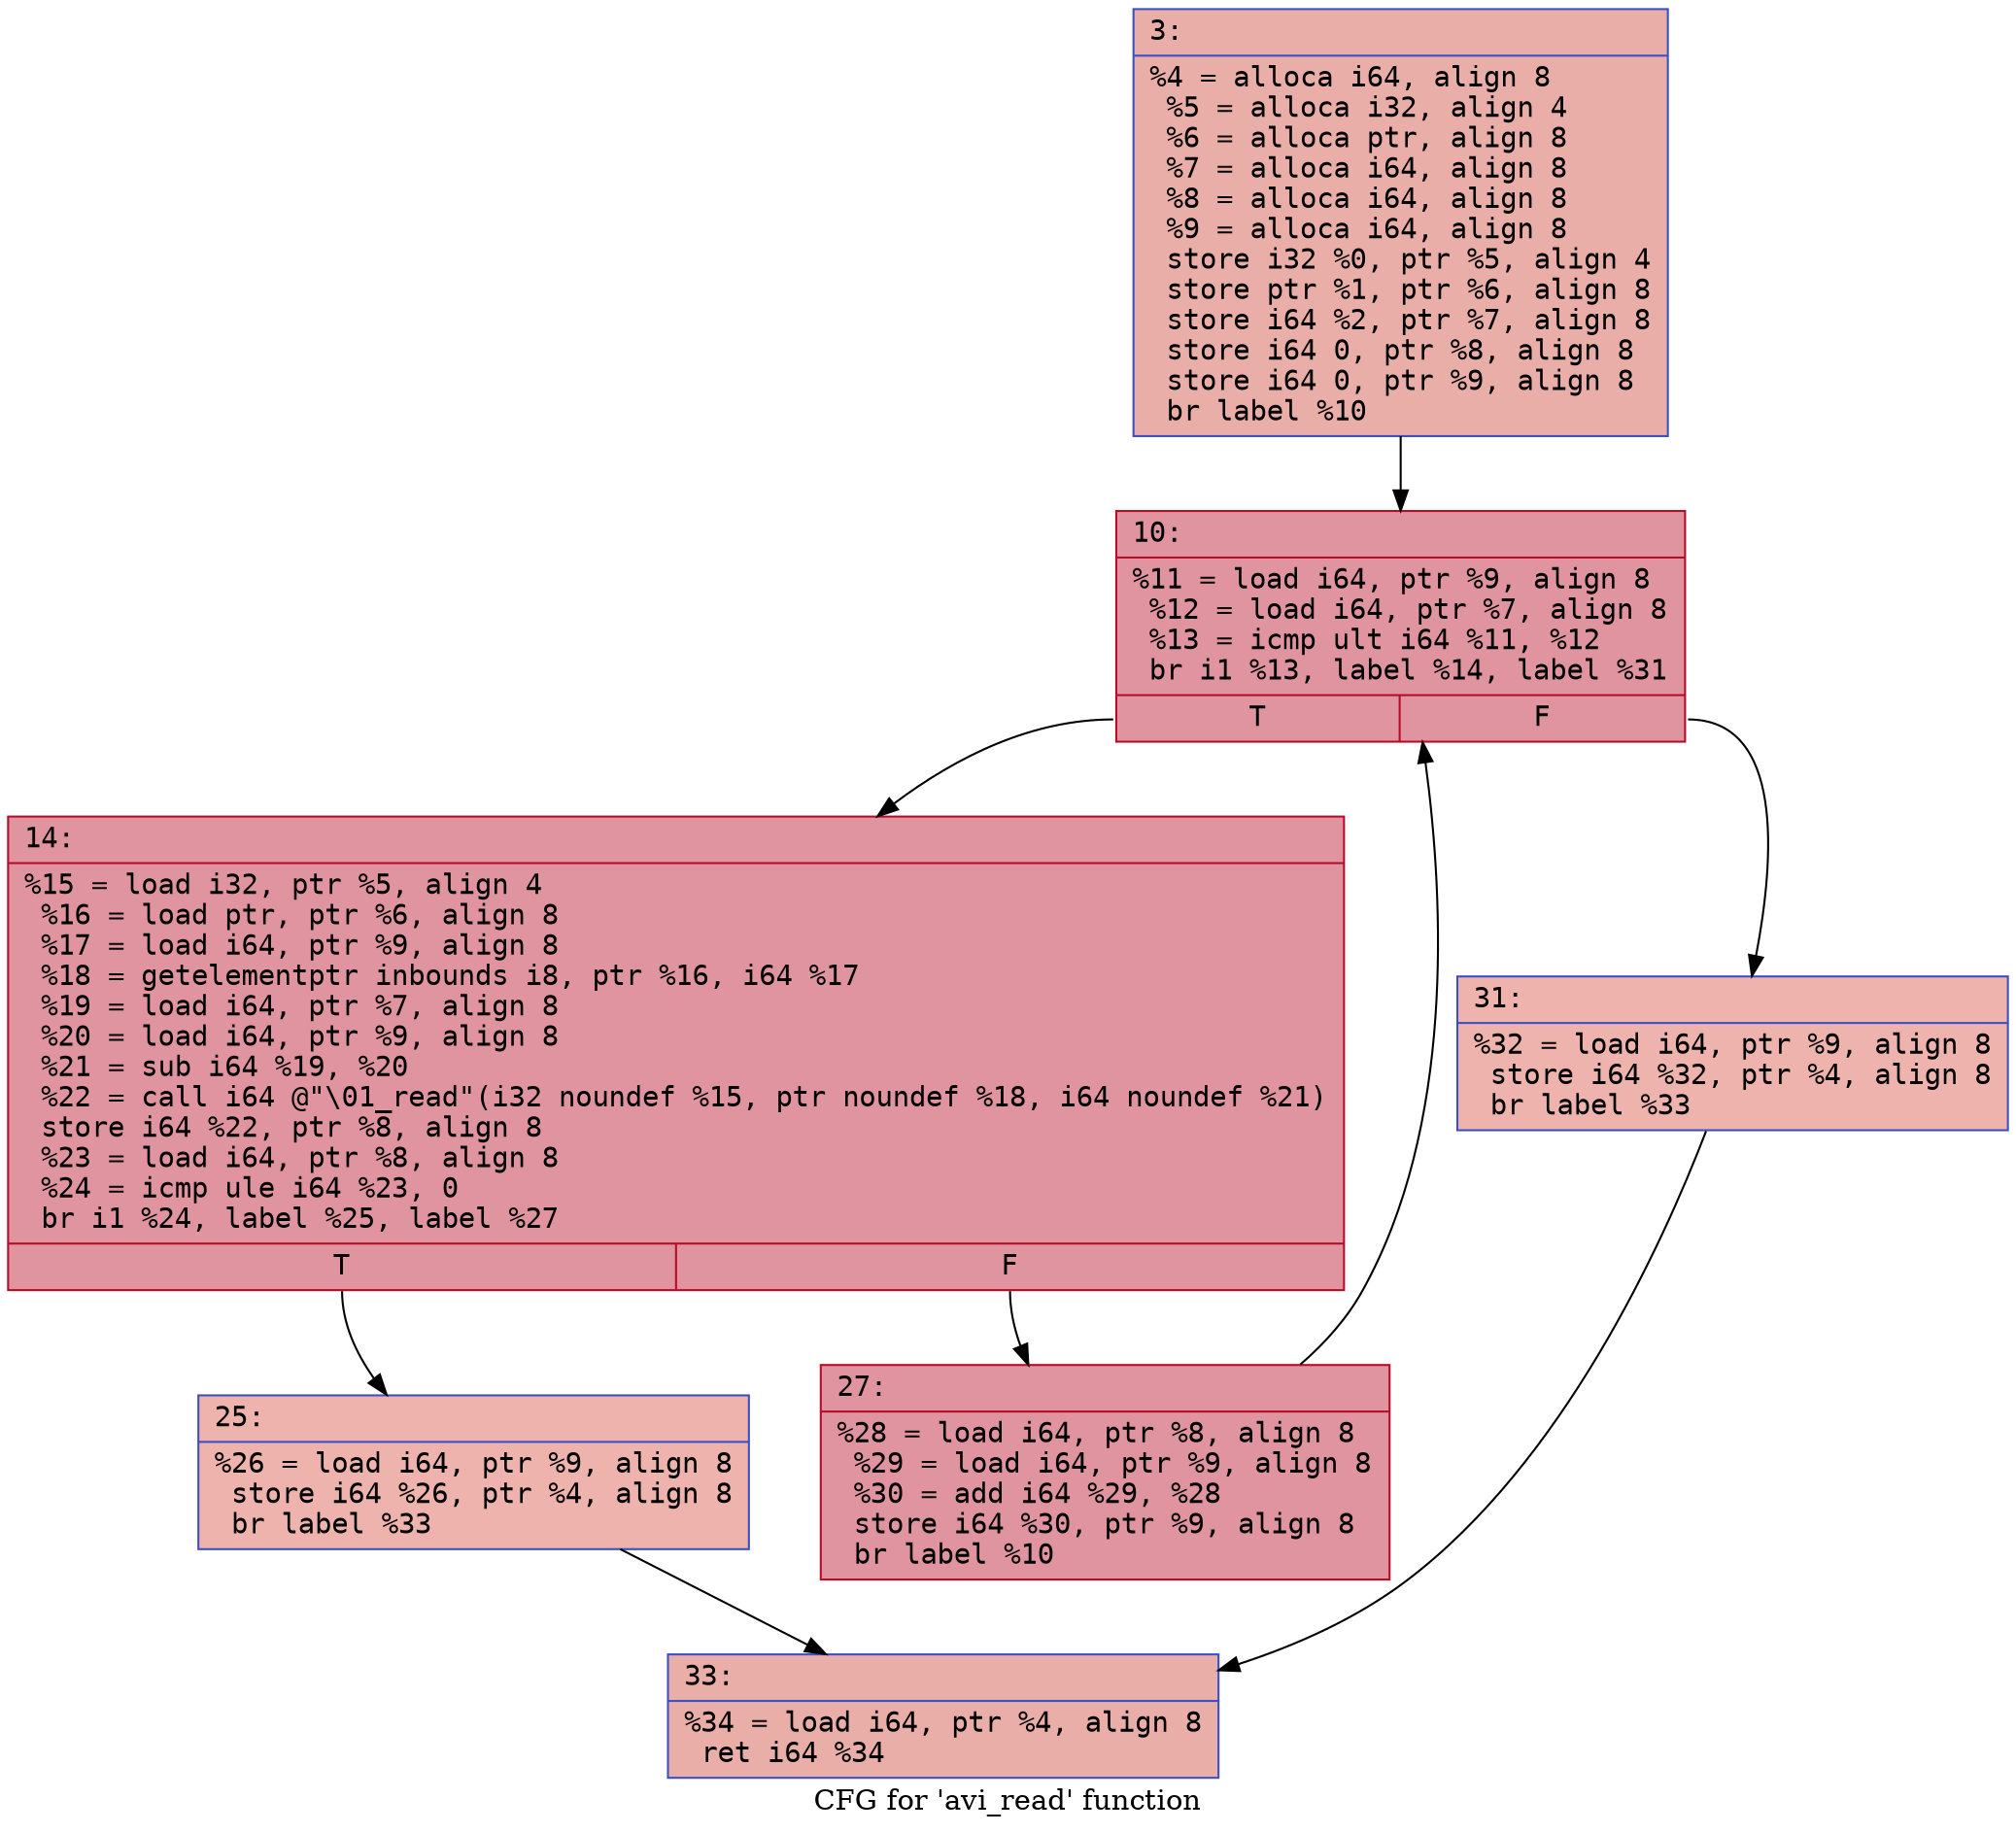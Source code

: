 digraph "CFG for 'avi_read' function" {
	label="CFG for 'avi_read' function";

	Node0x6000005a7e30 [shape=record,color="#3d50c3ff", style=filled, fillcolor="#d0473d70" fontname="Courier",label="{3:\l|  %4 = alloca i64, align 8\l  %5 = alloca i32, align 4\l  %6 = alloca ptr, align 8\l  %7 = alloca i64, align 8\l  %8 = alloca i64, align 8\l  %9 = alloca i64, align 8\l  store i32 %0, ptr %5, align 4\l  store ptr %1, ptr %6, align 8\l  store i64 %2, ptr %7, align 8\l  store i64 0, ptr %8, align 8\l  store i64 0, ptr %9, align 8\l  br label %10\l}"];
	Node0x6000005a7e30 -> Node0x6000005a7e80[tooltip="3 -> 10\nProbability 100.00%" ];
	Node0x6000005a7e80 [shape=record,color="#b70d28ff", style=filled, fillcolor="#b70d2870" fontname="Courier",label="{10:\l|  %11 = load i64, ptr %9, align 8\l  %12 = load i64, ptr %7, align 8\l  %13 = icmp ult i64 %11, %12\l  br i1 %13, label %14, label %31\l|{<s0>T|<s1>F}}"];
	Node0x6000005a7e80:s0 -> Node0x6000005a7ed0[tooltip="10 -> 14\nProbability 96.88%" ];
	Node0x6000005a7e80:s1 -> Node0x6000005a8000[tooltip="10 -> 31\nProbability 3.12%" ];
	Node0x6000005a7ed0 [shape=record,color="#b70d28ff", style=filled, fillcolor="#b70d2870" fontname="Courier",label="{14:\l|  %15 = load i32, ptr %5, align 4\l  %16 = load ptr, ptr %6, align 8\l  %17 = load i64, ptr %9, align 8\l  %18 = getelementptr inbounds i8, ptr %16, i64 %17\l  %19 = load i64, ptr %7, align 8\l  %20 = load i64, ptr %9, align 8\l  %21 = sub i64 %19, %20\l  %22 = call i64 @\"\\01_read\"(i32 noundef %15, ptr noundef %18, i64 noundef %21)\l  store i64 %22, ptr %8, align 8\l  %23 = load i64, ptr %8, align 8\l  %24 = icmp ule i64 %23, 0\l  br i1 %24, label %25, label %27\l|{<s0>T|<s1>F}}"];
	Node0x6000005a7ed0:s0 -> Node0x6000005a7f20[tooltip="14 -> 25\nProbability 3.12%" ];
	Node0x6000005a7ed0:s1 -> Node0x6000005a7f70[tooltip="14 -> 27\nProbability 96.88%" ];
	Node0x6000005a7f20 [shape=record,color="#3d50c3ff", style=filled, fillcolor="#d6524470" fontname="Courier",label="{25:\l|  %26 = load i64, ptr %9, align 8\l  store i64 %26, ptr %4, align 8\l  br label %33\l}"];
	Node0x6000005a7f20 -> Node0x6000005a8050[tooltip="25 -> 33\nProbability 100.00%" ];
	Node0x6000005a7f70 [shape=record,color="#b70d28ff", style=filled, fillcolor="#b70d2870" fontname="Courier",label="{27:\l|  %28 = load i64, ptr %8, align 8\l  %29 = load i64, ptr %9, align 8\l  %30 = add i64 %29, %28\l  store i64 %30, ptr %9, align 8\l  br label %10\l}"];
	Node0x6000005a7f70 -> Node0x6000005a7e80[tooltip="27 -> 10\nProbability 100.00%" ];
	Node0x6000005a8000 [shape=record,color="#3d50c3ff", style=filled, fillcolor="#d6524470" fontname="Courier",label="{31:\l|  %32 = load i64, ptr %9, align 8\l  store i64 %32, ptr %4, align 8\l  br label %33\l}"];
	Node0x6000005a8000 -> Node0x6000005a8050[tooltip="31 -> 33\nProbability 100.00%" ];
	Node0x6000005a8050 [shape=record,color="#3d50c3ff", style=filled, fillcolor="#d0473d70" fontname="Courier",label="{33:\l|  %34 = load i64, ptr %4, align 8\l  ret i64 %34\l}"];
}
